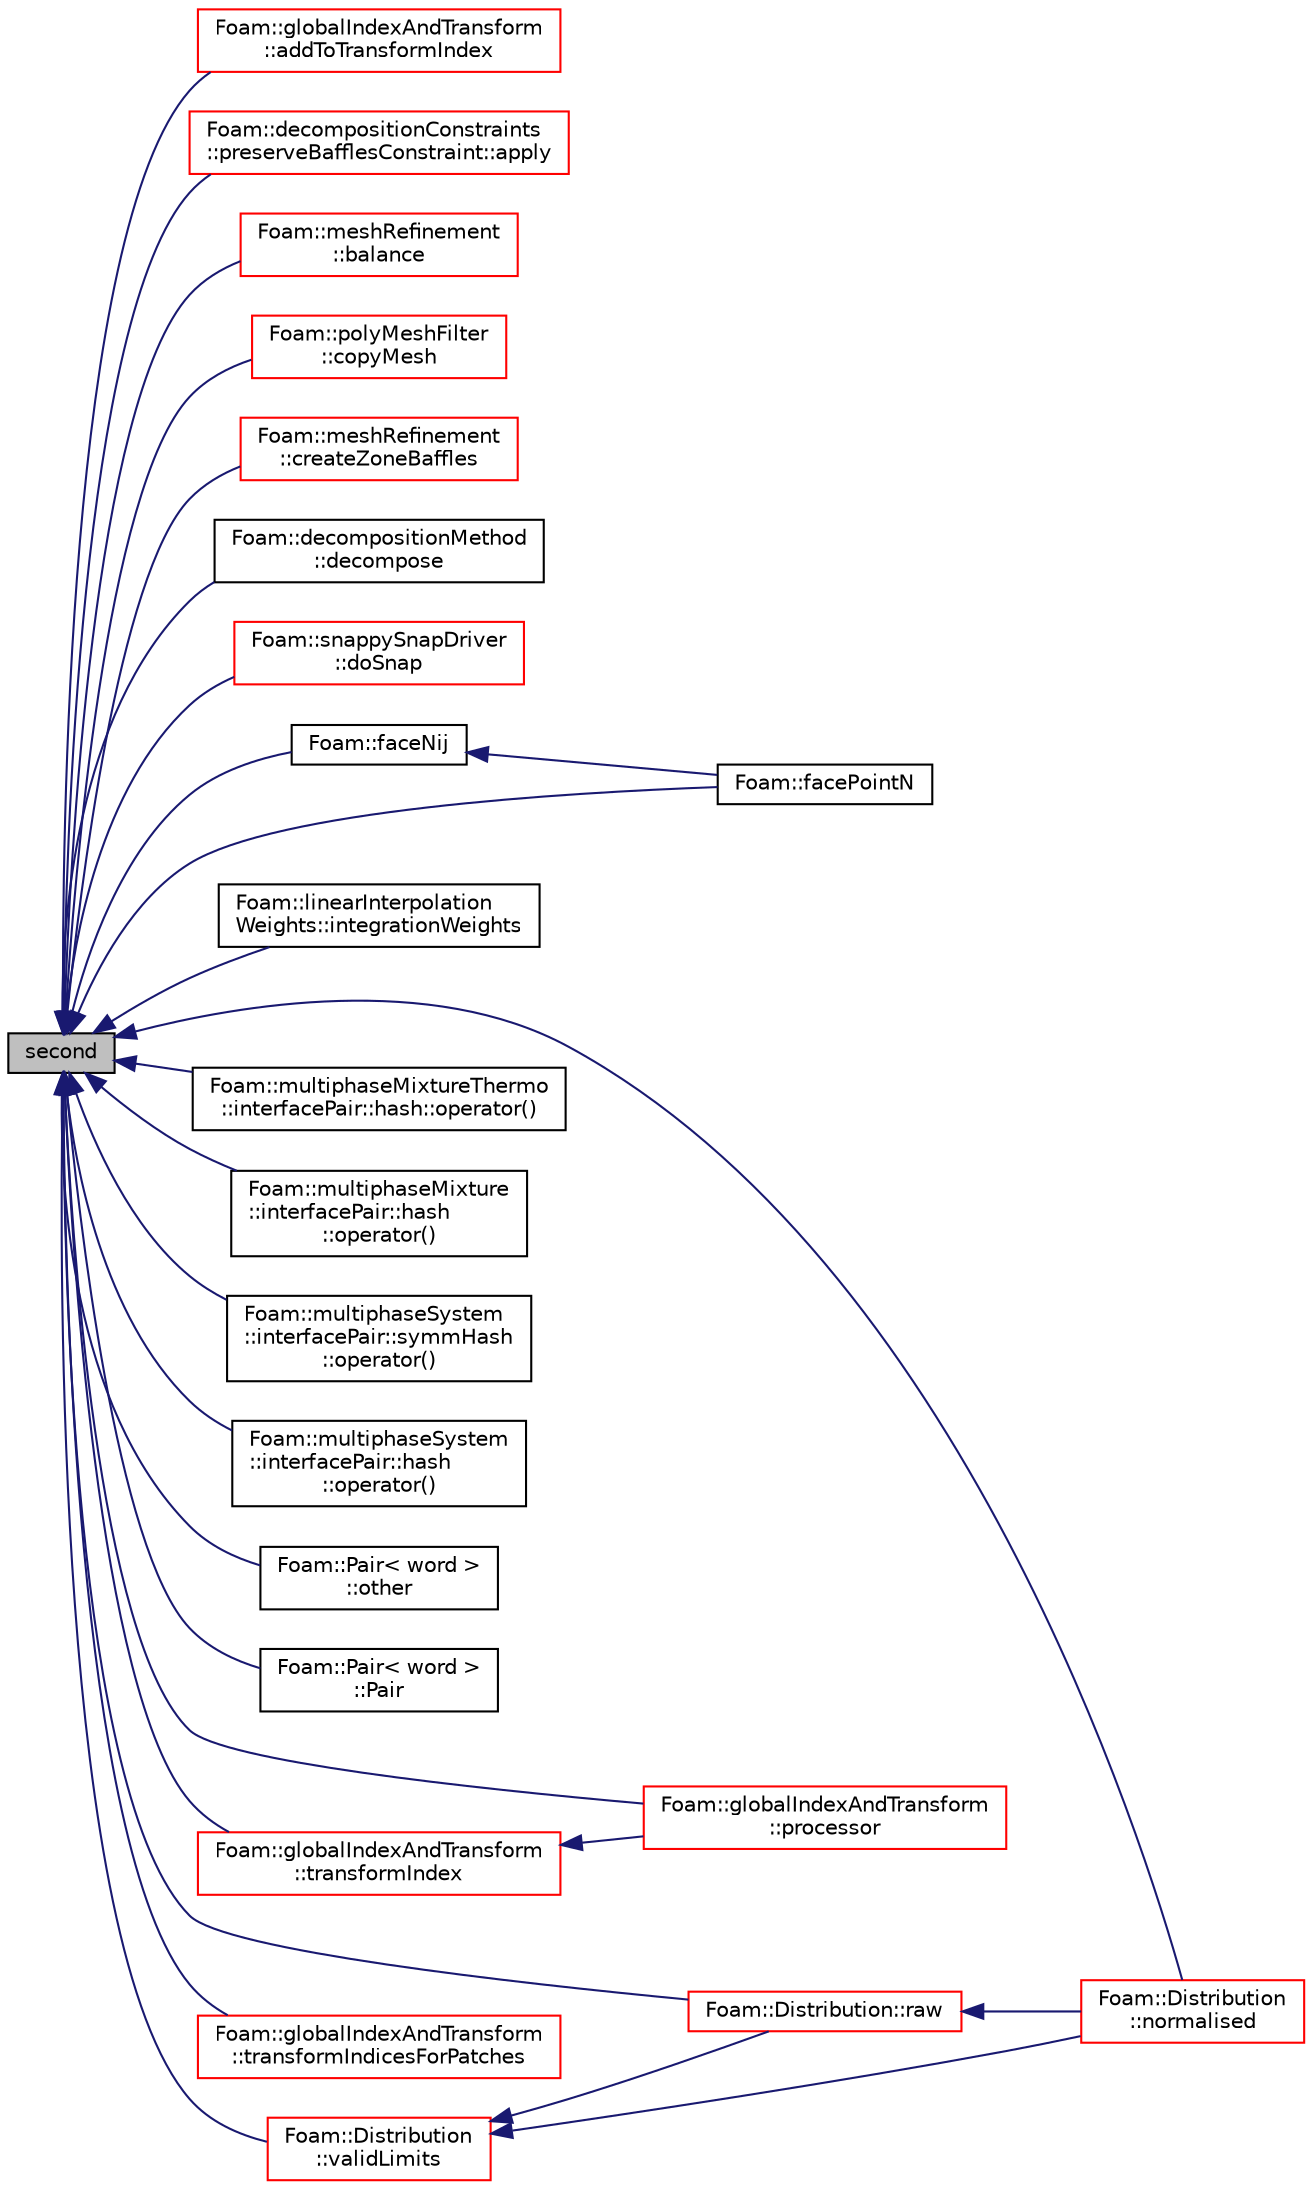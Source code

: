 digraph "second"
{
  bgcolor="transparent";
  edge [fontname="Helvetica",fontsize="10",labelfontname="Helvetica",labelfontsize="10"];
  node [fontname="Helvetica",fontsize="10",shape=record];
  rankdir="LR";
  Node75 [label="second",height=0.2,width=0.4,color="black", fillcolor="grey75", style="filled", fontcolor="black"];
  Node75 -> Node76 [dir="back",color="midnightblue",fontsize="10",style="solid",fontname="Helvetica"];
  Node76 [label="Foam::globalIndexAndTransform\l::addToTransformIndex",height=0.2,width=0.4,color="red",URL="$a28849.html#ae9329ecbff5414c32adf2e3ea298efad",tooltip="Add patch transformation to transformIndex. Return new. "];
  Node75 -> Node85 [dir="back",color="midnightblue",fontsize="10",style="solid",fontname="Helvetica"];
  Node85 [label="Foam::decompositionConstraints\l::preserveBafflesConstraint::apply",height=0.2,width=0.4,color="red",URL="$a29929.html#a37f5f686855452b8a05bb30a3eef55fc",tooltip="Apply any additional post-decomposition constraints. "];
  Node75 -> Node90 [dir="back",color="midnightblue",fontsize="10",style="solid",fontname="Helvetica"];
  Node90 [label="Foam::meshRefinement\l::balance",height=0.2,width=0.4,color="red",URL="$a25857.html#a64feb4b7a4116efb2111d5adf88b50a3",tooltip="Redecompose according to cell count. "];
  Node75 -> Node97 [dir="back",color="midnightblue",fontsize="10",style="solid",fontname="Helvetica"];
  Node97 [label="Foam::polyMeshFilter\l::copyMesh",height=0.2,width=0.4,color="red",URL="$a22357.html#a6d46f578539dd45f89a6ea89738c75b5",tooltip="Return a copy of an fvMesh. "];
  Node75 -> Node94 [dir="back",color="midnightblue",fontsize="10",style="solid",fontname="Helvetica"];
  Node94 [label="Foam::meshRefinement\l::createZoneBaffles",height=0.2,width=0.4,color="red",URL="$a25857.html#a79af0bcc267d8fda8b3f4e683cac915b",tooltip="Create baffles for faces straddling zoned surfaces. Return. "];
  Node75 -> Node99 [dir="back",color="midnightblue",fontsize="10",style="solid",fontname="Helvetica"];
  Node99 [label="Foam::decompositionMethod\l::decompose",height=0.2,width=0.4,color="black",URL="$a29949.html#a9e5348f6d62778dc2721d9646d92c3d2"];
  Node75 -> Node100 [dir="back",color="midnightblue",fontsize="10",style="solid",fontname="Helvetica"];
  Node100 [label="Foam::snappySnapDriver\l::doSnap",height=0.2,width=0.4,color="red",URL="$a25921.html#adf0870a8be4483ecdb73b26b20d027ee"];
  Node75 -> Node112 [dir="back",color="midnightblue",fontsize="10",style="solid",fontname="Helvetica"];
  Node112 [label="Foam::faceNij",height=0.2,width=0.4,color="black",URL="$a21851.html#abf407c1e6cc56bf8d511f9bb1276c64d"];
  Node112 -> Node113 [dir="back",color="midnightblue",fontsize="10",style="solid",fontname="Helvetica"];
  Node113 [label="Foam::facePointN",height=0.2,width=0.4,color="black",URL="$a21851.html#a90528f2796b25fc82f0542052e2ffec0"];
  Node75 -> Node113 [dir="back",color="midnightblue",fontsize="10",style="solid",fontname="Helvetica"];
  Node75 -> Node114 [dir="back",color="midnightblue",fontsize="10",style="solid",fontname="Helvetica"];
  Node114 [label="Foam::linearInterpolation\lWeights::integrationWeights",height=0.2,width=0.4,color="black",URL="$a27869.html#a42dece8958c346b18f6386f075da8768",tooltip="Calculate weights and indices to calculate integrand of t1..t2. "];
  Node75 -> Node115 [dir="back",color="midnightblue",fontsize="10",style="solid",fontname="Helvetica"];
  Node115 [label="Foam::Distribution\l::normalised",height=0.2,width=0.4,color="red",URL="$a27001.html#afca6f7c7669c2f125c5b4760ed9ee1c2",tooltip="Return the normalised distribution (probability density) "];
  Node75 -> Node123 [dir="back",color="midnightblue",fontsize="10",style="solid",fontname="Helvetica"];
  Node123 [label="Foam::multiphaseMixtureThermo\l::interfacePair::hash::operator()",height=0.2,width=0.4,color="black",URL="$a33013.html#a936d85c68a115cd32ff301ccad5b1fc9"];
  Node75 -> Node124 [dir="back",color="midnightblue",fontsize="10",style="solid",fontname="Helvetica"];
  Node124 [label="Foam::multiphaseMixture\l::interfacePair::hash\l::operator()",height=0.2,width=0.4,color="black",URL="$a33169.html#a936d85c68a115cd32ff301ccad5b1fc9"];
  Node75 -> Node125 [dir="back",color="midnightblue",fontsize="10",style="solid",fontname="Helvetica"];
  Node125 [label="Foam::multiphaseSystem\l::interfacePair::symmHash\l::operator()",height=0.2,width=0.4,color="black",URL="$a33153.html#a936d85c68a115cd32ff301ccad5b1fc9"];
  Node75 -> Node126 [dir="back",color="midnightblue",fontsize="10",style="solid",fontname="Helvetica"];
  Node126 [label="Foam::multiphaseSystem\l::interfacePair::hash\l::operator()",height=0.2,width=0.4,color="black",URL="$a33157.html#a936d85c68a115cd32ff301ccad5b1fc9"];
  Node75 -> Node127 [dir="back",color="midnightblue",fontsize="10",style="solid",fontname="Helvetica"];
  Node127 [label="Foam::Pair\< word \>\l::other",height=0.2,width=0.4,color="black",URL="$a28793.html#aa6818dc3a4d14b763c9ae21cdefd59a3",tooltip="Return other. "];
  Node75 -> Node128 [dir="back",color="midnightblue",fontsize="10",style="solid",fontname="Helvetica"];
  Node128 [label="Foam::Pair\< word \>\l::Pair",height=0.2,width=0.4,color="black",URL="$a28793.html#ab2954567b14e2f39fd86b58b1ecf5c40",tooltip="Construct from components. "];
  Node75 -> Node129 [dir="back",color="midnightblue",fontsize="10",style="solid",fontname="Helvetica"];
  Node129 [label="Foam::globalIndexAndTransform\l::processor",height=0.2,width=0.4,color="red",URL="$a28849.html#a391cb1737676bea47a5ef19684a4bb9f",tooltip="Which processor does this come from? "];
  Node75 -> Node119 [dir="back",color="midnightblue",fontsize="10",style="solid",fontname="Helvetica"];
  Node119 [label="Foam::Distribution::raw",height=0.2,width=0.4,color="red",URL="$a27001.html#afb9d1727043dc3092b95717b885d99cc",tooltip="Return the distribution of the total bin weights. "];
  Node119 -> Node115 [dir="back",color="midnightblue",fontsize="10",style="solid",fontname="Helvetica"];
  Node75 -> Node134 [dir="back",color="midnightblue",fontsize="10",style="solid",fontname="Helvetica"];
  Node134 [label="Foam::globalIndexAndTransform\l::transformIndex",height=0.2,width=0.4,color="red",URL="$a28849.html#a37a9d2a80e0db88cf7320ecfd71f5c35",tooltip="Transform carried by the object. "];
  Node134 -> Node129 [dir="back",color="midnightblue",fontsize="10",style="solid",fontname="Helvetica"];
  Node75 -> Node81 [dir="back",color="midnightblue",fontsize="10",style="solid",fontname="Helvetica"];
  Node81 [label="Foam::globalIndexAndTransform\l::transformIndicesForPatches",height=0.2,width=0.4,color="red",URL="$a28849.html#a00076648153dc2996ad3ceebc7fd643b",tooltip="Access the all of the indices of the transform. "];
  Node75 -> Node135 [dir="back",color="midnightblue",fontsize="10",style="solid",fontname="Helvetica"];
  Node135 [label="Foam::Distribution\l::validLimits",height=0.2,width=0.4,color="red",URL="$a27001.html#ac8bcbc8e04161378829507e1262e695a",tooltip="Returns the indices of the first and last non-zero entries. "];
  Node135 -> Node115 [dir="back",color="midnightblue",fontsize="10",style="solid",fontname="Helvetica"];
  Node135 -> Node119 [dir="back",color="midnightblue",fontsize="10",style="solid",fontname="Helvetica"];
}
